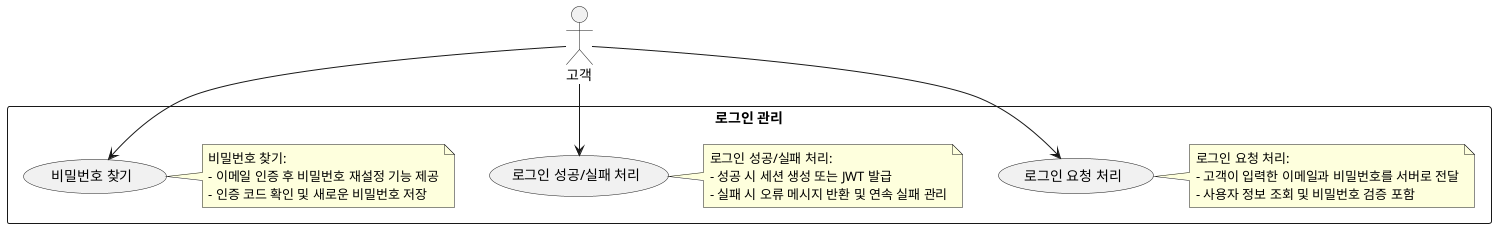@startuml
actor "고객" as Customer

rectangle "로그인 관리" {
  usecase "로그인 요청 처리" as UC1
  note right of UC1
  로그인 요청 처리:
  - 고객이 입력한 이메일과 비밀번호를 서버로 전달
  - 사용자 정보 조회 및 비밀번호 검증 포함
  end note

  usecase "로그인 성공/실패 처리" as UC2
  note right of UC2
  로그인 성공/실패 처리:
  - 성공 시 세션 생성 또는 JWT 발급
  - 실패 시 오류 메시지 반환 및 연속 실패 관리
  end note

  usecase "비밀번호 찾기" as UC3
  note right of UC3
  비밀번호 찾기:
  - 이메일 인증 후 비밀번호 재설정 기능 제공
  - 인증 코드 확인 및 새로운 비밀번호 저장
  end note
}

Customer --> UC1
Customer --> UC2
Customer --> UC3

@enduml
